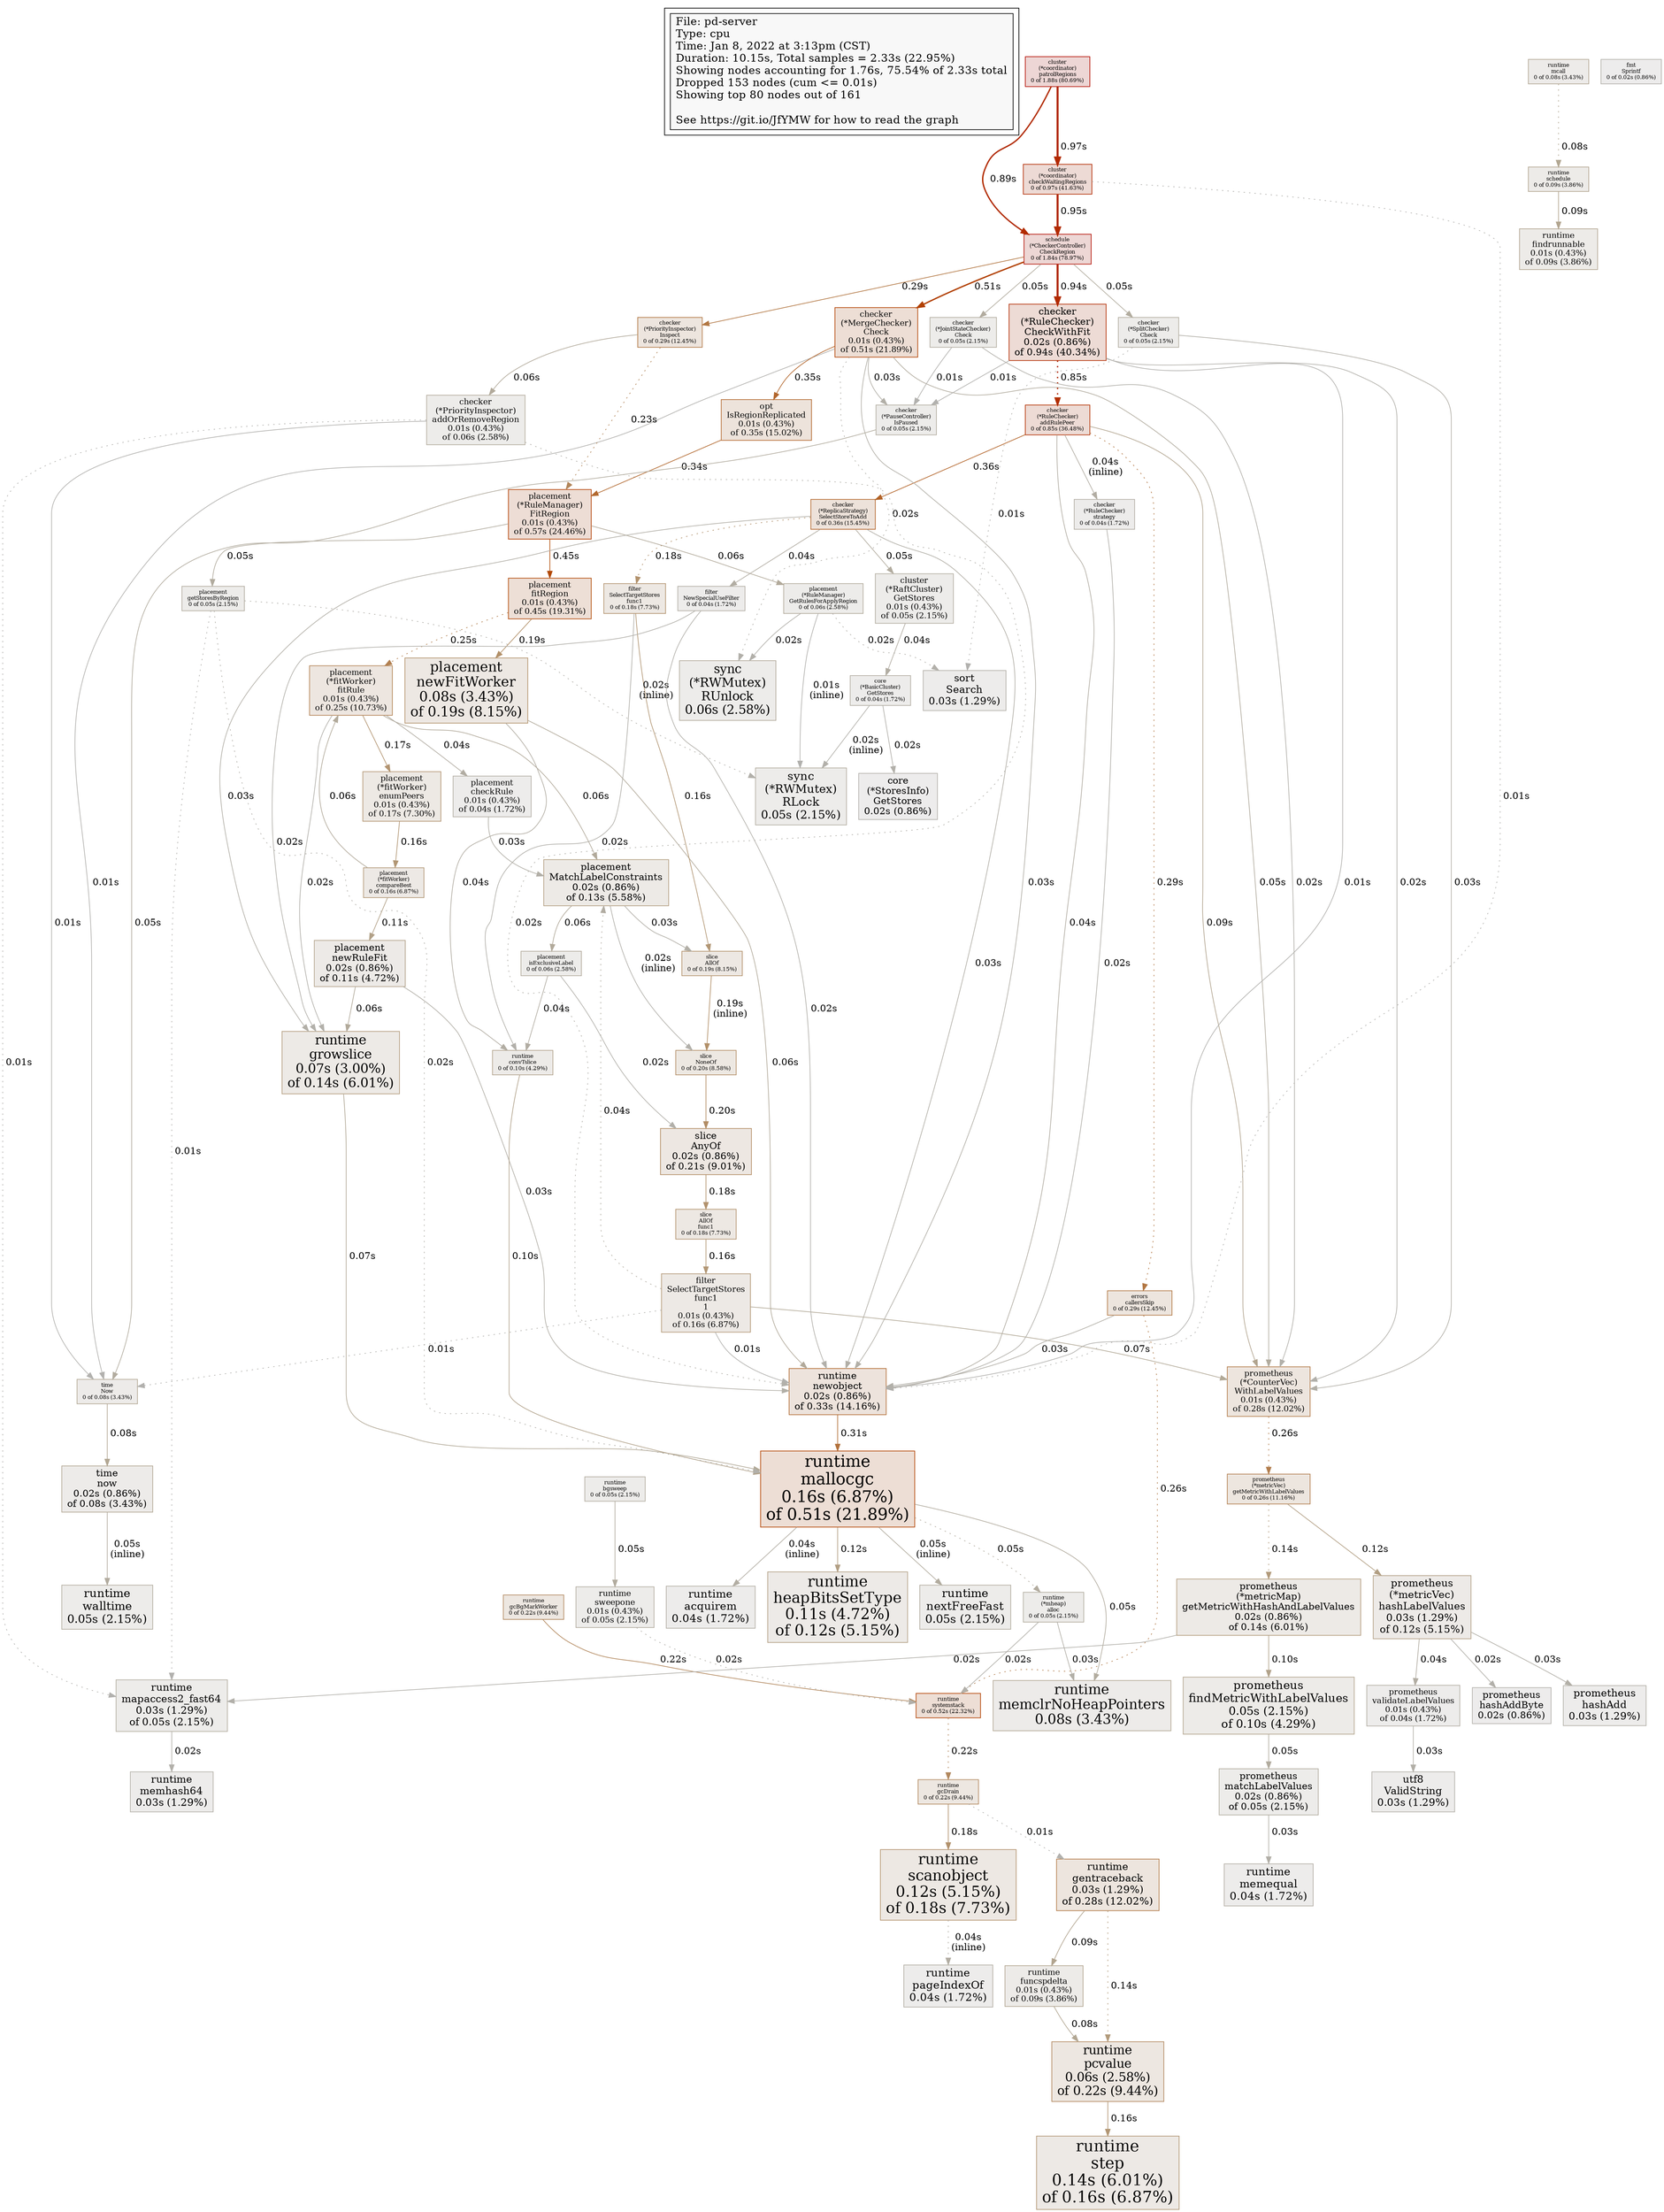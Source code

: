 digraph "pd-server" {
node [style=filled fillcolor="#f8f8f8"]
subgraph cluster_L { "File: pd-server" [shape=box fontsize=16 label="File: pd-server\lType: cpu\lTime: Jan 8, 2022 at 3:13pm (CST)\lDuration: 10.15s, Total samples = 2.33s (22.95%)\lShowing nodes accounting for 1.76s, 75.54% of 2.33s total\lDropped 153 nodes (cum <= 0.01s)\lShowing top 80 nodes out of 161\l\lSee https://git.io/JfYMW for how to read the graph\l" tooltip="pd-server"] }
N1 [label="schedule\n(*CheckerController)\nCheckRegion\n0 of 1.84s (78.97%)" id="node1" fontsize=8 shape=box tooltip="github.com/tikv/pd/server/schedule.(*CheckerController).CheckRegion (1.84s)" color="#b20c00" fillcolor="#edd7d5"]
N2 [label="cluster\n(*coordinator)\npatrolRegions\n0 of 1.88s (80.69%)" id="node2" fontsize=8 shape=box tooltip="github.com/tikv/pd/server/cluster.(*coordinator).patrolRegions (1.88s)" color="#b20b00" fillcolor="#edd6d5"]
N3 [label="runtime\nmallocgc\n0.16s (6.87%)\nof 0.51s (21.89%)" id="node3" fontsize=24 shape=box tooltip="runtime.mallocgc (0.51s)" color="#b24100" fillcolor="#edded5"]
N4 [label="checker\n(*RuleChecker)\naddRulePeer\n0 of 0.85s (36.48%)" id="node4" fontsize=8 shape=box tooltip="github.com/tikv/pd/server/schedule/checker.(*RuleChecker).addRulePeer (0.85s)" color="#b22e00" fillcolor="#eddbd5"]
N5 [label="runtime\nnewobject\n0.02s (0.86%)\nof 0.33s (14.16%)" id="node5" fontsize=14 shape=box tooltip="runtime.newobject (0.33s)" color="#b26c34" fillcolor="#ede3dc"]
N6 [label="runtime\nsystemstack\n0 of 0.52s (22.32%)" id="node6" fontsize=8 shape=box tooltip="runtime.systemstack (0.52s)" color="#b24000" fillcolor="#edded5"]
N7 [label="placement\n(*RuleManager)\nFitRegion\n0.01s (0.43%)\nof 0.57s (24.46%)" id="node7" fontsize=12 shape=box tooltip="github.com/tikv/pd/server/schedule/placement.(*RuleManager).FitRegion (0.57s)" color="#b23d00" fillcolor="#edddd5"]
N8 [label="checker\n(*MergeChecker)\nCheck\n0.01s (0.43%)\nof 0.51s (21.89%)" id="node8" fontsize=12 shape=box tooltip="github.com/tikv/pd/server/schedule/checker.(*MergeChecker).Check (0.51s)" color="#b24100" fillcolor="#edded5"]
N9 [label="prometheus\n(*CounterVec)\nWithLabelValues\n0.01s (0.43%)\nof 0.28s (12.02%)" id="node9" fontsize=12 shape=box tooltip="github.com/prometheus/client_golang/prometheus.(*CounterVec).WithLabelValues (0.28s)" color="#b27947" fillcolor="#ede5de"]
N10 [label="checker\n(*ReplicaStrategy)\nSelectStoreToAdd\n0 of 0.36s (15.45%)" id="node10" fontsize=8 shape=box tooltip="github.com/tikv/pd/server/schedule/checker.(*ReplicaStrategy).SelectStoreToAdd (0.36s)" color="#b26328" fillcolor="#ede2da"]
N11 [label="placement\n(*fitWorker)\nfitRule\n0.01s (0.43%)\nof 0.25s (10.73%)" id="node11" fontsize=12 shape=box tooltip="github.com/tikv/pd/server/schedule/placement.(*fitWorker).fitRule (0.25s)" color="#b28152" fillcolor="#ede6e0"]
N12 [label="placement\nfitRegion\n0.01s (0.43%)\nof 0.45s (19.31%)" id="node12" fontsize=12 shape=box tooltip="github.com/tikv/pd/server/schedule/placement.fitRegion (0.45s)" color="#b24906" fillcolor="#eddfd6"]
N13 [label="runtime\ngrowslice\n0.07s (3.00%)\nof 0.14s (6.01%)" id="node13" fontsize=19 shape=box tooltip="runtime.growslice (0.14s)" color="#b29b7c" fillcolor="#edeae6"]
N14 [label="runtime\ngentraceback\n0.03s (1.29%)\nof 0.28s (12.02%)" id="node14" fontsize=15 shape=box tooltip="runtime.gentraceback (0.28s)" color="#b27947" fillcolor="#ede5de"]
N15 [label="checker\n(*RuleChecker)\nCheckWithFit\n0.02s (0.86%)\nof 0.94s (40.34%)" id="node15" fontsize=14 shape=box tooltip="github.com/tikv/pd/server/schedule/checker.(*RuleChecker).CheckWithFit (0.94s)" color="#b22a00" fillcolor="#eddbd5"]
N16 [label="placement\nMatchLabelConstraints\n0.02s (0.86%)\nof 0.13s (5.58%)" id="node16" fontsize=14 shape=box tooltip="github.com/tikv/pd/server/schedule/placement.MatchLabelConstraints (0.13s)" color="#b29d80" fillcolor="#edeae6"]
N17 [label="runtime\npcvalue\n0.06s (2.58%)\nof 0.22s (9.44%)" id="node17" fontsize=18 shape=box tooltip="runtime.pcvalue (0.22s)" color="#b2885e" fillcolor="#ede7e1"]
N18 [label="placement\nnewFitWorker\n0.08s (3.43%)\nof 0.19s (8.15%)" id="node18" fontsize=20 shape=box tooltip="github.com/tikv/pd/server/schedule/placement.newFitWorker (0.19s)" color="#b29069" fillcolor="#ede8e3"]
N19 [label="filter\nSelectTargetStores\nfunc1\n1\n0.01s (0.43%)\nof 0.16s (6.87%)" id="node19" fontsize=12 shape=box tooltip="github.com/tikv/pd/server/schedule/filter.SelectTargetStores.func1.1 (0.16s)" color="#b29775" fillcolor="#ede9e5"]
N20 [label="runtime\nstep\n0.14s (6.01%)\nof 0.16s (6.87%)" id="node20" fontsize=23 shape=box tooltip="runtime.step (0.16s)" color="#b29775" fillcolor="#ede9e5"]
N21 [label="runtime\nscanobject\n0.12s (5.15%)\nof 0.18s (7.73%)" id="node21" fontsize=22 shape=box tooltip="runtime.scanobject (0.18s)" color="#b2926d" fillcolor="#ede8e3"]
N22 [label="prometheus\n(*metricVec)\nhashLabelValues\n0.03s (1.29%)\nof 0.12s (5.15%)" id="node22" fontsize=15 shape=box tooltip="github.com/prometheus/client_golang/prometheus.(*metricVec).hashLabelValues (0.12s)" color="#b29f84" fillcolor="#edeae7"]
N23 [label="slice\nAnyOf\n0.02s (0.86%)\nof 0.21s (9.01%)" id="node23" fontsize=14 shape=box tooltip="github.com/tikv/pd/pkg/slice.AnyOf (0.21s)" color="#b28b62" fillcolor="#ede7e2"]
N24 [label="prometheus\n(*metricVec)\ngetMetricWithLabelValues\n0 of 0.26s (11.16%)" id="node24" fontsize=8 shape=box tooltip="github.com/prometheus/client_golang/prometheus.(*metricVec).getMetricWithLabelValues (0.26s)" color="#b27e4e" fillcolor="#ede6df"]
N25 [label="runtime\nmemclrNoHeapPointers\n0.08s (3.43%)" id="node25" fontsize=20 shape=box tooltip="runtime.memclrNoHeapPointers (0.08s)" color="#b2a793" fillcolor="#edebe9"]
N26 [label="sync\n(*RWMutex)\nRUnlock\n0.06s (2.58%)" id="node26" fontsize=18 shape=box tooltip="sync.(*RWMutex).RUnlock (0.06s)" color="#b2aa9b" fillcolor="#edecea"]
N27 [label="runtime\nheapBitsSetType\n0.11s (4.72%)\nof 0.12s (5.15%)" id="node27" fontsize=22 shape=box tooltip="runtime.heapBitsSetType (0.12s)" color="#b29f84" fillcolor="#edeae7"]
N28 [label="runtime\ngcBgMarkWorker\n0 of 0.22s (9.44%)" id="node28" fontsize=8 shape=box tooltip="runtime.gcBgMarkWorker (0.22s)" color="#b2885e" fillcolor="#ede7e1"]
N29 [label="checker\n(*PriorityInspector)\nInspect\n0 of 0.29s (12.45%)" id="node29" fontsize=8 shape=box tooltip="github.com/tikv/pd/server/schedule/checker.(*PriorityInspector).Inspect (0.29s)" color="#b27743" fillcolor="#ede5de"]
N30 [label="prometheus\n(*metricMap)\ngetMetricWithHashAndLabelValues\n0.02s (0.86%)\nof 0.14s (6.01%)" id="node30" fontsize=14 shape=box tooltip="github.com/prometheus/client_golang/prometheus.(*metricMap).getMetricWithHashAndLabelValues (0.14s)" color="#b29b7c" fillcolor="#edeae6"]
N31 [label="placement\nnewRuleFit\n0.02s (0.86%)\nof 0.11s (4.72%)" id="node31" fontsize=14 shape=box tooltip="github.com/tikv/pd/server/schedule/placement.newRuleFit (0.11s)" color="#b2a188" fillcolor="#edeae7"]
N32 [label="sync\n(*RWMutex)\nRLock\n0.05s (2.15%)" id="node32" fontsize=17 shape=box tooltip="sync.(*RWMutex).RLock (0.05s)" color="#b2ac9f" fillcolor="#edecea"]
N33 [label="runtime\nmapaccess2_fast64\n0.03s (1.29%)\nof 0.05s (2.15%)" id="node33" fontsize=15 shape=box tooltip="runtime.mapaccess2_fast64 (0.05s)" color="#b2ac9f" fillcolor="#edecea"]
N34 [label="cluster\n(*coordinator)\ncheckWaitingRegions\n0 of 0.97s (41.63%)" id="node34" fontsize=8 shape=box tooltip="github.com/tikv/pd/server/cluster.(*coordinator).checkWaitingRegions (0.97s)" color="#b22900" fillcolor="#eddad5"]
N35 [label="runtime\nconvTslice\n0 of 0.10s (4.29%)" id="node35" fontsize=8 shape=box tooltip="runtime.convTslice (0.10s)" color="#b2a38c" fillcolor="#edebe8"]
N36 [label="prometheus\nfindMetricWithLabelValues\n0.05s (2.15%)\nof 0.10s (4.29%)" id="node36" fontsize=17 shape=box tooltip="github.com/prometheus/client_golang/prometheus.findMetricWithLabelValues (0.10s)" color="#b2a38c" fillcolor="#edebe8"]
N37 [label="placement\n(*fitWorker)\ncompareBest\n0 of 0.16s (6.87%)" id="node37" fontsize=8 shape=box tooltip="github.com/tikv/pd/server/schedule/placement.(*fitWorker).compareBest (0.16s)" color="#b29775" fillcolor="#ede9e5"]
N38 [label="errors\ncallersSkip\n0 of 0.29s (12.45%)" id="node38" fontsize=8 shape=box tooltip="github.com/pingcap/errors.callersSkip (0.29s)" color="#b27743" fillcolor="#ede5de"]
N39 [label="checker\n(*PriorityInspector)\naddOrRemoveRegion\n0.01s (0.43%)\nof 0.06s (2.58%)" id="node39" fontsize=12 shape=box tooltip="github.com/tikv/pd/server/schedule/checker.(*PriorityInspector).addOrRemoveRegion (0.06s)" color="#b2aa9b" fillcolor="#edecea"]
N40 [label="time\nNow\n0 of 0.08s (3.43%)" id="node40" fontsize=8 shape=box tooltip="time.Now (0.08s)" color="#b2a793" fillcolor="#edebe9"]
N41 [label="slice\nAllOf\n0 of 0.19s (8.15%)" id="node41" fontsize=8 shape=box tooltip="github.com/tikv/pd/pkg/slice.AllOf (0.19s)" color="#b29069" fillcolor="#ede8e3"]
N42 [label="runtime\nmemequal\n0.04s (1.72%)" id="node42" fontsize=16 shape=box tooltip="runtime.memequal (0.04s)" color="#b2ada3" fillcolor="#edeceb"]
N43 [label="runtime\nfindrunnable\n0.01s (0.43%)\nof 0.09s (3.86%)" id="node43" fontsize=12 shape=box tooltip="runtime.findrunnable (0.09s)" color="#b2a590" fillcolor="#edebe8"]
N44 [label="runtime\nnextFreeFast\n0.05s (2.15%)" id="node44" fontsize=17 shape=box tooltip="runtime.nextFreeFast (0.05s)" color="#b2ac9f" fillcolor="#edecea"]
N45 [label="runtime\nwalltime\n0.05s (2.15%)" id="node45" fontsize=17 shape=box tooltip="runtime.walltime (0.05s)" color="#b2ac9f" fillcolor="#edecea"]
N46 [label="placement\n(*RuleManager)\nGetRulesForApplyRegion\n0 of 0.06s (2.58%)" id="node46" fontsize=8 shape=box tooltip="github.com/tikv/pd/server/schedule/placement.(*RuleManager).GetRulesForApplyRegion (0.06s)" color="#b2aa9b" fillcolor="#edecea"]
N47 [label="slice\nNoneOf\n0 of 0.20s (8.58%)" id="node47" fontsize=8 shape=box tooltip="github.com/tikv/pd/pkg/slice.NoneOf (0.20s)" color="#b28d65" fillcolor="#ede8e2"]
N48 [label="filter\nSelectTargetStores\nfunc1\n0 of 0.18s (7.73%)" id="node48" fontsize=8 shape=box tooltip="github.com/tikv/pd/server/schedule/filter.SelectTargetStores.func1 (0.18s)" color="#b2926d" fillcolor="#ede8e3"]
N49 [label="time\nnow\n0.02s (0.86%)\nof 0.08s (3.43%)" id="node49" fontsize=14 shape=box tooltip="time.now (0.08s)" color="#b2a793" fillcolor="#edebe9"]
N50 [label="runtime\nmemhash64\n0.03s (1.29%)" id="node50" fontsize=15 shape=box tooltip="runtime.memhash64 (0.03s)" color="#b2afa7" fillcolor="#edeceb"]
N51 [label="sort\nSearch\n0.03s (1.29%)" id="node51" fontsize=15 shape=box tooltip="sort.Search (0.03s)" color="#b2afa7" fillcolor="#edeceb"]
N52 [label="runtime\nacquirem\n0.04s (1.72%)" id="node52" fontsize=16 shape=box tooltip="runtime.acquirem (0.04s)" color="#b2ada3" fillcolor="#edeceb"]
N53 [label="runtime\nmcall\n0 of 0.08s (3.43%)" id="node53" fontsize=8 shape=box tooltip="runtime.mcall (0.08s)" color="#b2a793" fillcolor="#edebe9"]
N54 [label="runtime\npageIndexOf\n0.04s (1.72%)" id="node54" fontsize=16 shape=box tooltip="runtime.pageIndexOf (0.04s)" color="#b2ada3" fillcolor="#edeceb"]
N55 [label="placement\ngetStoresByRegion\n0 of 0.05s (2.15%)" id="node55" fontsize=8 shape=box tooltip="github.com/tikv/pd/server/schedule/placement.getStoresByRegion (0.05s)" color="#b2ac9f" fillcolor="#edecea"]
N56 [label="opt\nIsRegionReplicated\n0.01s (0.43%)\nof 0.35s (15.02%)" id="node56" fontsize=12 shape=box tooltip="github.com/tikv/pd/server/schedule/opt.IsRegionReplicated (0.35s)" color="#b2662c" fillcolor="#ede3db"]
N57 [label="prometheus\nmatchLabelValues\n0.02s (0.86%)\nof 0.05s (2.15%)" id="node57" fontsize=14 shape=box tooltip="github.com/prometheus/client_golang/prometheus.matchLabelValues (0.05s)" color="#b2ac9f" fillcolor="#edecea"]
N58 [label="checker\n(*PauseController)\nIsPaused\n0 of 0.05s (2.15%)" id="node58" fontsize=8 shape=box tooltip="github.com/tikv/pd/server/schedule/checker.(*PauseController).IsPaused (0.05s)" color="#b2ac9f" fillcolor="#edecea"]
N59 [label="runtime\ngcDrain\n0 of 0.22s (9.44%)" id="node59" fontsize=8 shape=box tooltip="runtime.gcDrain (0.22s)" color="#b2885e" fillcolor="#ede7e1"]
N60 [label="placement\n(*fitWorker)\nenumPeers\n0.01s (0.43%)\nof 0.17s (7.30%)" id="node60" fontsize=12 shape=box tooltip="github.com/tikv/pd/server/schedule/placement.(*fitWorker).enumPeers (0.17s)" color="#b29471" fillcolor="#ede9e4"]
N61 [label="prometheus\nhashAdd\n0.03s (1.29%)" id="node61" fontsize=15 shape=box tooltip="github.com/prometheus/client_golang/prometheus.hashAdd (0.03s)" color="#b2afa7" fillcolor="#edeceb"]
N62 [label="utf8\nValidString\n0.03s (1.29%)" id="node62" fontsize=15 shape=box tooltip="unicode/utf8.ValidString (0.03s)" color="#b2afa7" fillcolor="#edeceb"]
N63 [label="runtime\nsweepone\n0.01s (0.43%)\nof 0.05s (2.15%)" id="node63" fontsize=12 shape=box tooltip="runtime.sweepone (0.05s)" color="#b2ac9f" fillcolor="#edecea"]
N64 [label="runtime\nfuncspdelta\n0.01s (0.43%)\nof 0.09s (3.86%)" id="node64" fontsize=12 shape=box tooltip="runtime.funcspdelta (0.09s)" color="#b2a590" fillcolor="#edebe8"]
N65 [label="placement\nisExclusiveLabel\n0 of 0.06s (2.58%)" id="node65" fontsize=8 shape=box tooltip="github.com/tikv/pd/server/schedule/placement.isExclusiveLabel (0.06s)" color="#b2aa9b" fillcolor="#edecea"]
N66 [label="runtime\nbgsweep\n0 of 0.05s (2.15%)" id="node66" fontsize=8 shape=box tooltip="runtime.bgsweep (0.05s)" color="#b2ac9f" fillcolor="#edecea"]
N67 [label="runtime\n(*mheap)\nalloc\n0 of 0.05s (2.15%)" id="node67" fontsize=8 shape=box tooltip="runtime.(*mheap).alloc (0.05s)" color="#b2ac9f" fillcolor="#edecea"]
N68 [label="cluster\n(*RaftCluster)\nGetStores\n0.01s (0.43%)\nof 0.05s (2.15%)" id="node68" fontsize=12 shape=box tooltip="github.com/tikv/pd/server/cluster.(*RaftCluster).GetStores (0.05s)" color="#b2ac9f" fillcolor="#edecea"]
N69 [label="checker\n(*JointStateChecker)\nCheck\n0 of 0.05s (2.15%)" id="node69" fontsize=8 shape=box tooltip="github.com/tikv/pd/server/schedule/checker.(*JointStateChecker).Check (0.05s)" color="#b2ac9f" fillcolor="#edecea"]
N70 [label="prometheus\nvalidateLabelValues\n0.01s (0.43%)\nof 0.04s (1.72%)" id="node70" fontsize=12 shape=box tooltip="github.com/prometheus/client_golang/prometheus.validateLabelValues (0.04s)" color="#b2ada3" fillcolor="#edeceb"]
N71 [label="placement\ncheckRule\n0.01s (0.43%)\nof 0.04s (1.72%)" id="node71" fontsize=12 shape=box tooltip="github.com/tikv/pd/server/schedule/placement.checkRule (0.04s)" color="#b2ada3" fillcolor="#edeceb"]
N72 [label="checker\n(*SplitChecker)\nCheck\n0 of 0.05s (2.15%)" id="node72" fontsize=8 shape=box tooltip="github.com/tikv/pd/server/schedule/checker.(*SplitChecker).Check (0.05s)" color="#b2ac9f" fillcolor="#edecea"]
N73 [label="fmt\nSprintf\n0 of 0.02s (0.86%)" id="node73" fontsize=8 shape=box tooltip="fmt.Sprintf (0.02s)" color="#b2b0aa" fillcolor="#edecec"]
N74 [label="prometheus\nhashAddByte\n0.02s (0.86%)" id="node74" fontsize=14 shape=box tooltip="github.com/prometheus/client_golang/prometheus.hashAddByte (0.02s)" color="#b2b0aa" fillcolor="#edecec"]
N75 [label="core\n(*BasicCluster)\nGetStores\n0 of 0.04s (1.72%)" id="node75" fontsize=8 shape=box tooltip="github.com/tikv/pd/server/core.(*BasicCluster).GetStores (0.04s)" color="#b2ada3" fillcolor="#edeceb"]
N76 [label="core\n(*StoresInfo)\nGetStores\n0.02s (0.86%)" id="node76" fontsize=14 shape=box tooltip="github.com/tikv/pd/server/core.(*StoresInfo).GetStores (0.02s)" color="#b2b0aa" fillcolor="#edecec"]
N77 [label="filter\nNewSpecialUseFilter\n0 of 0.04s (1.72%)" id="node77" fontsize=8 shape=box tooltip="github.com/tikv/pd/server/schedule/filter.NewSpecialUseFilter (0.04s)" color="#b2ada3" fillcolor="#edeceb"]
N78 [label="checker\n(*RuleChecker)\nstrategy\n0 of 0.04s (1.72%)" id="node78" fontsize=8 shape=box tooltip="github.com/tikv/pd/server/schedule/checker.(*RuleChecker).strategy (0.04s)" color="#b2ada3" fillcolor="#edeceb"]
N79 [label="slice\nAllOf\nfunc1\n0 of 0.18s (7.73%)" id="node79" fontsize=8 shape=box tooltip="github.com/tikv/pd/pkg/slice.AllOf.func1 (0.18s)" color="#b2926d" fillcolor="#ede8e3"]
N80 [label="runtime\nschedule\n0 of 0.09s (3.86%)" id="node80" fontsize=8 shape=box tooltip="runtime.schedule (0.09s)" color="#b2a590" fillcolor="#edebe8"]
N2 -> N34 [label=" 0.97s" weight=42 penwidth=3 color="#b22900" tooltip="github.com/tikv/pd/server/cluster.(*coordinator).patrolRegions -> github.com/tikv/pd/server/cluster.(*coordinator).checkWaitingRegions (0.97s)" labeltooltip="github.com/tikv/pd/server/cluster.(*coordinator).patrolRegions -> github.com/tikv/pd/server/cluster.(*coordinator).checkWaitingRegions (0.97s)"]
N34 -> N1 [label=" 0.95s" weight=41 penwidth=3 color="#b22a00" tooltip="github.com/tikv/pd/server/cluster.(*coordinator).checkWaitingRegions -> github.com/tikv/pd/server/schedule.(*CheckerController).CheckRegion (0.95s)" labeltooltip="github.com/tikv/pd/server/cluster.(*coordinator).checkWaitingRegions -> github.com/tikv/pd/server/schedule.(*CheckerController).CheckRegion (0.95s)"]
N1 -> N15 [label=" 0.94s" weight=41 penwidth=3 color="#b22a00" tooltip="github.com/tikv/pd/server/schedule.(*CheckerController).CheckRegion -> github.com/tikv/pd/server/schedule/checker.(*RuleChecker).CheckWithFit (0.94s)" labeltooltip="github.com/tikv/pd/server/schedule.(*CheckerController).CheckRegion -> github.com/tikv/pd/server/schedule/checker.(*RuleChecker).CheckWithFit (0.94s)"]
N2 -> N1 [label=" 0.89s" weight=39 penwidth=2 color="#b22c00" tooltip="github.com/tikv/pd/server/cluster.(*coordinator).patrolRegions -> github.com/tikv/pd/server/schedule.(*CheckerController).CheckRegion (0.89s)" labeltooltip="github.com/tikv/pd/server/cluster.(*coordinator).patrolRegions -> github.com/tikv/pd/server/schedule.(*CheckerController).CheckRegion (0.89s)"]
N15 -> N4 [label=" 0.85s" weight=37 penwidth=2 color="#b22e00" tooltip="github.com/tikv/pd/server/schedule/checker.(*RuleChecker).CheckWithFit ... github.com/tikv/pd/server/schedule/checker.(*RuleChecker).addRulePeer (0.85s)" labeltooltip="github.com/tikv/pd/server/schedule/checker.(*RuleChecker).CheckWithFit ... github.com/tikv/pd/server/schedule/checker.(*RuleChecker).addRulePeer (0.85s)" style="dotted"]
N1 -> N8 [label=" 0.51s" weight=22 penwidth=2 color="#b24100" tooltip="github.com/tikv/pd/server/schedule.(*CheckerController).CheckRegion -> github.com/tikv/pd/server/schedule/checker.(*MergeChecker).Check (0.51s)" labeltooltip="github.com/tikv/pd/server/schedule.(*CheckerController).CheckRegion -> github.com/tikv/pd/server/schedule/checker.(*MergeChecker).Check (0.51s)"]
N7 -> N12 [label=" 0.45s" weight=20 color="#b24906" tooltip="github.com/tikv/pd/server/schedule/placement.(*RuleManager).FitRegion -> github.com/tikv/pd/server/schedule/placement.fitRegion (0.45s)" labeltooltip="github.com/tikv/pd/server/schedule/placement.(*RuleManager).FitRegion -> github.com/tikv/pd/server/schedule/placement.fitRegion (0.45s)"]
N4 -> N10 [label=" 0.36s" weight=16 color="#b26328" tooltip="github.com/tikv/pd/server/schedule/checker.(*RuleChecker).addRulePeer -> github.com/tikv/pd/server/schedule/checker.(*ReplicaStrategy).SelectStoreToAdd (0.36s)" labeltooltip="github.com/tikv/pd/server/schedule/checker.(*RuleChecker).addRulePeer -> github.com/tikv/pd/server/schedule/checker.(*ReplicaStrategy).SelectStoreToAdd (0.36s)"]
N8 -> N56 [label=" 0.35s" weight=16 color="#b2662c" tooltip="github.com/tikv/pd/server/schedule/checker.(*MergeChecker).Check -> github.com/tikv/pd/server/schedule/opt.IsRegionReplicated (0.35s)" labeltooltip="github.com/tikv/pd/server/schedule/checker.(*MergeChecker).Check -> github.com/tikv/pd/server/schedule/opt.IsRegionReplicated (0.35s)"]
N56 -> N7 [label=" 0.34s" weight=15 color="#b26930" tooltip="github.com/tikv/pd/server/schedule/opt.IsRegionReplicated -> github.com/tikv/pd/server/schedule/placement.(*RuleManager).FitRegion (0.34s)" labeltooltip="github.com/tikv/pd/server/schedule/opt.IsRegionReplicated -> github.com/tikv/pd/server/schedule/placement.(*RuleManager).FitRegion (0.34s)"]
N5 -> N3 [label=" 0.31s" weight=14 color="#b2713b" tooltip="runtime.newobject -> runtime.mallocgc (0.31s)" labeltooltip="runtime.newobject -> runtime.mallocgc (0.31s)"]
N1 -> N29 [label=" 0.29s" weight=13 color="#b27743" tooltip="github.com/tikv/pd/server/schedule.(*CheckerController).CheckRegion -> github.com/tikv/pd/server/schedule/checker.(*PriorityInspector).Inspect (0.29s)" labeltooltip="github.com/tikv/pd/server/schedule.(*CheckerController).CheckRegion -> github.com/tikv/pd/server/schedule/checker.(*PriorityInspector).Inspect (0.29s)"]
N4 -> N38 [label=" 0.29s" weight=13 color="#b27743" tooltip="github.com/tikv/pd/server/schedule/checker.(*RuleChecker).addRulePeer ... github.com/pingcap/errors.callersSkip (0.29s)" labeltooltip="github.com/tikv/pd/server/schedule/checker.(*RuleChecker).addRulePeer ... github.com/pingcap/errors.callersSkip (0.29s)" style="dotted"]
N38 -> N6 [label=" 0.26s" weight=12 color="#b27e4e" tooltip="github.com/pingcap/errors.callersSkip ... runtime.systemstack (0.26s)" labeltooltip="github.com/pingcap/errors.callersSkip ... runtime.systemstack (0.26s)" style="dotted"]
N9 -> N24 [label=" 0.26s" weight=12 color="#b27e4e" tooltip="github.com/prometheus/client_golang/prometheus.(*CounterVec).WithLabelValues ... github.com/prometheus/client_golang/prometheus.(*metricVec).getMetricWithLabelValues (0.26s)" labeltooltip="github.com/prometheus/client_golang/prometheus.(*CounterVec).WithLabelValues ... github.com/prometheus/client_golang/prometheus.(*metricVec).getMetricWithLabelValues (0.26s)" style="dotted"]
N12 -> N11 [label=" 0.25s" weight=11 color="#b28152" tooltip="github.com/tikv/pd/server/schedule/placement.fitRegion ... github.com/tikv/pd/server/schedule/placement.(*fitWorker).fitRule (0.25s)" labeltooltip="github.com/tikv/pd/server/schedule/placement.fitRegion ... github.com/tikv/pd/server/schedule/placement.(*fitWorker).fitRule (0.25s)" style="dotted"]
N29 -> N7 [label=" 0.23s" weight=10 color="#b2865a" tooltip="github.com/tikv/pd/server/schedule/checker.(*PriorityInspector).Inspect ... github.com/tikv/pd/server/schedule/placement.(*RuleManager).FitRegion (0.23s)" labeltooltip="github.com/tikv/pd/server/schedule/checker.(*PriorityInspector).Inspect ... github.com/tikv/pd/server/schedule/placement.(*RuleManager).FitRegion (0.23s)" style="dotted"]
N28 -> N6 [label=" 0.22s" weight=10 color="#b2885e" tooltip="runtime.gcBgMarkWorker -> runtime.systemstack (0.22s)" labeltooltip="runtime.gcBgMarkWorker -> runtime.systemstack (0.22s)"]
N6 -> N59 [label=" 0.22s" weight=10 color="#b2885e" tooltip="runtime.systemstack ... runtime.gcDrain (0.22s)" labeltooltip="runtime.systemstack ... runtime.gcDrain (0.22s)" style="dotted"]
N47 -> N23 [label=" 0.20s" weight=9 color="#b28d65" tooltip="github.com/tikv/pd/pkg/slice.NoneOf -> github.com/tikv/pd/pkg/slice.AnyOf (0.20s)" labeltooltip="github.com/tikv/pd/pkg/slice.NoneOf -> github.com/tikv/pd/pkg/slice.AnyOf (0.20s)"]
N41 -> N47 [label=" 0.19s\n (inline)" weight=9 color="#b29069" tooltip="github.com/tikv/pd/pkg/slice.AllOf -> github.com/tikv/pd/pkg/slice.NoneOf (0.19s)" labeltooltip="github.com/tikv/pd/pkg/slice.AllOf -> github.com/tikv/pd/pkg/slice.NoneOf (0.19s)"]
N12 -> N18 [label=" 0.19s" weight=9 color="#b29069" tooltip="github.com/tikv/pd/server/schedule/placement.fitRegion -> github.com/tikv/pd/server/schedule/placement.newFitWorker (0.19s)" labeltooltip="github.com/tikv/pd/server/schedule/placement.fitRegion -> github.com/tikv/pd/server/schedule/placement.newFitWorker (0.19s)"]
N23 -> N79 [label=" 0.18s" weight=8 color="#b2926d" tooltip="github.com/tikv/pd/pkg/slice.AnyOf -> github.com/tikv/pd/pkg/slice.AllOf.func1 (0.18s)" labeltooltip="github.com/tikv/pd/pkg/slice.AnyOf -> github.com/tikv/pd/pkg/slice.AllOf.func1 (0.18s)"]
N10 -> N48 [label=" 0.18s" weight=8 color="#b2926d" tooltip="github.com/tikv/pd/server/schedule/checker.(*ReplicaStrategy).SelectStoreToAdd ... github.com/tikv/pd/server/schedule/filter.SelectTargetStores.func1 (0.18s)" labeltooltip="github.com/tikv/pd/server/schedule/checker.(*ReplicaStrategy).SelectStoreToAdd ... github.com/tikv/pd/server/schedule/filter.SelectTargetStores.func1 (0.18s)" style="dotted"]
N59 -> N21 [label=" 0.18s" weight=8 color="#b2926d" tooltip="runtime.gcDrain -> runtime.scanobject (0.18s)" labeltooltip="runtime.gcDrain -> runtime.scanobject (0.18s)"]
N11 -> N60 [label=" 0.17s" weight=8 color="#b29471" tooltip="github.com/tikv/pd/server/schedule/placement.(*fitWorker).fitRule -> github.com/tikv/pd/server/schedule/placement.(*fitWorker).enumPeers (0.17s)" labeltooltip="github.com/tikv/pd/server/schedule/placement.(*fitWorker).fitRule -> github.com/tikv/pd/server/schedule/placement.(*fitWorker).enumPeers (0.17s)"]
N79 -> N19 [label=" 0.16s" weight=7 color="#b29775" tooltip="github.com/tikv/pd/pkg/slice.AllOf.func1 -> github.com/tikv/pd/server/schedule/filter.SelectTargetStores.func1.1 (0.16s)" labeltooltip="github.com/tikv/pd/pkg/slice.AllOf.func1 -> github.com/tikv/pd/server/schedule/filter.SelectTargetStores.func1.1 (0.16s)"]
N48 -> N41 [label=" 0.16s" weight=7 color="#b29775" tooltip="github.com/tikv/pd/server/schedule/filter.SelectTargetStores.func1 -> github.com/tikv/pd/pkg/slice.AllOf (0.16s)" labeltooltip="github.com/tikv/pd/server/schedule/filter.SelectTargetStores.func1 -> github.com/tikv/pd/pkg/slice.AllOf (0.16s)"]
N60 -> N37 [label=" 0.16s" weight=7 color="#b29775" tooltip="github.com/tikv/pd/server/schedule/placement.(*fitWorker).enumPeers -> github.com/tikv/pd/server/schedule/placement.(*fitWorker).compareBest (0.16s)" labeltooltip="github.com/tikv/pd/server/schedule/placement.(*fitWorker).enumPeers -> github.com/tikv/pd/server/schedule/placement.(*fitWorker).compareBest (0.16s)"]
N17 -> N20 [label=" 0.16s" weight=7 color="#b29775" tooltip="runtime.pcvalue -> runtime.step (0.16s)" labeltooltip="runtime.pcvalue -> runtime.step (0.16s)"]
N24 -> N30 [label=" 0.14s" weight=7 color="#b29b7c" tooltip="github.com/prometheus/client_golang/prometheus.(*metricVec).getMetricWithLabelValues ... github.com/prometheus/client_golang/prometheus.(*metricMap).getMetricWithHashAndLabelValues (0.14s)" labeltooltip="github.com/prometheus/client_golang/prometheus.(*metricVec).getMetricWithLabelValues ... github.com/prometheus/client_golang/prometheus.(*metricMap).getMetricWithHashAndLabelValues (0.14s)" style="dotted"]
N14 -> N17 [label=" 0.14s" weight=7 color="#b29b7c" tooltip="runtime.gentraceback ... runtime.pcvalue (0.14s)" labeltooltip="runtime.gentraceback ... runtime.pcvalue (0.14s)" style="dotted"]
N24 -> N22 [label=" 0.12s" weight=6 color="#b29f84" tooltip="github.com/prometheus/client_golang/prometheus.(*metricVec).getMetricWithLabelValues -> github.com/prometheus/client_golang/prometheus.(*metricVec).hashLabelValues (0.12s)" labeltooltip="github.com/prometheus/client_golang/prometheus.(*metricVec).getMetricWithLabelValues -> github.com/prometheus/client_golang/prometheus.(*metricVec).hashLabelValues (0.12s)"]
N3 -> N27 [label=" 0.12s" weight=6 color="#b29f84" tooltip="runtime.mallocgc -> runtime.heapBitsSetType (0.12s)" labeltooltip="runtime.mallocgc -> runtime.heapBitsSetType (0.12s)"]
N37 -> N31 [label=" 0.11s" weight=5 color="#b2a188" tooltip="github.com/tikv/pd/server/schedule/placement.(*fitWorker).compareBest -> github.com/tikv/pd/server/schedule/placement.newRuleFit (0.11s)" labeltooltip="github.com/tikv/pd/server/schedule/placement.(*fitWorker).compareBest -> github.com/tikv/pd/server/schedule/placement.newRuleFit (0.11s)"]
N30 -> N36 [label=" 0.10s" weight=5 color="#b2a38c" tooltip="github.com/prometheus/client_golang/prometheus.(*metricMap).getMetricWithHashAndLabelValues -> github.com/prometheus/client_golang/prometheus.findMetricWithLabelValues (0.10s)" labeltooltip="github.com/prometheus/client_golang/prometheus.(*metricMap).getMetricWithHashAndLabelValues -> github.com/prometheus/client_golang/prometheus.findMetricWithLabelValues (0.10s)"]
N35 -> N3 [label=" 0.10s" weight=5 color="#b2a38c" tooltip="runtime.convTslice -> runtime.mallocgc (0.10s)" labeltooltip="runtime.convTslice -> runtime.mallocgc (0.10s)"]
N4 -> N9 [label=" 0.09s" weight=4 color="#b2a590" tooltip="github.com/tikv/pd/server/schedule/checker.(*RuleChecker).addRulePeer -> github.com/prometheus/client_golang/prometheus.(*CounterVec).WithLabelValues (0.09s)" labeltooltip="github.com/tikv/pd/server/schedule/checker.(*RuleChecker).addRulePeer -> github.com/prometheus/client_golang/prometheus.(*CounterVec).WithLabelValues (0.09s)"]
N14 -> N64 [label=" 0.09s" weight=4 color="#b2a590" tooltip="runtime.gentraceback -> runtime.funcspdelta (0.09s)" labeltooltip="runtime.gentraceback -> runtime.funcspdelta (0.09s)"]
N80 -> N43 [label=" 0.09s" weight=4 color="#b2a590" tooltip="runtime.schedule -> runtime.findrunnable (0.09s)" labeltooltip="runtime.schedule -> runtime.findrunnable (0.09s)"]
N64 -> N17 [label=" 0.08s" weight=4 color="#b2a793" tooltip="runtime.funcspdelta -> runtime.pcvalue (0.08s)" labeltooltip="runtime.funcspdelta -> runtime.pcvalue (0.08s)"]
N53 -> N80 [label=" 0.08s" weight=4 color="#b2a793" tooltip="runtime.mcall ... runtime.schedule (0.08s)" labeltooltip="runtime.mcall ... runtime.schedule (0.08s)" style="dotted"]
N40 -> N49 [label=" 0.08s" weight=4 color="#b2a793" tooltip="time.Now -> time.now (0.08s)" labeltooltip="time.Now -> time.now (0.08s)"]
N19 -> N9 [label=" 0.07s" weight=4 color="#b2a997" tooltip="github.com/tikv/pd/server/schedule/filter.SelectTargetStores.func1.1 -> github.com/prometheus/client_golang/prometheus.(*CounterVec).WithLabelValues (0.07s)" labeltooltip="github.com/tikv/pd/server/schedule/filter.SelectTargetStores.func1.1 -> github.com/prometheus/client_golang/prometheus.(*CounterVec).WithLabelValues (0.07s)"]
N13 -> N3 [label=" 0.07s" weight=4 color="#b2a997" tooltip="runtime.growslice -> runtime.mallocgc (0.07s)" labeltooltip="runtime.growslice -> runtime.mallocgc (0.07s)"]
N29 -> N39 [label=" 0.06s" weight=3 color="#b2aa9b" tooltip="github.com/tikv/pd/server/schedule/checker.(*PriorityInspector).Inspect -> github.com/tikv/pd/server/schedule/checker.(*PriorityInspector).addOrRemoveRegion (0.06s)" labeltooltip="github.com/tikv/pd/server/schedule/checker.(*PriorityInspector).Inspect -> github.com/tikv/pd/server/schedule/checker.(*PriorityInspector).addOrRemoveRegion (0.06s)"]
N7 -> N46 [label=" 0.06s" weight=3 color="#b2aa9b" tooltip="github.com/tikv/pd/server/schedule/placement.(*RuleManager).FitRegion -> github.com/tikv/pd/server/schedule/placement.(*RuleManager).GetRulesForApplyRegion (0.06s)" labeltooltip="github.com/tikv/pd/server/schedule/placement.(*RuleManager).FitRegion -> github.com/tikv/pd/server/schedule/placement.(*RuleManager).GetRulesForApplyRegion (0.06s)"]
N37 -> N11 [label=" 0.06s" weight=3 color="#b2aa9b" tooltip="github.com/tikv/pd/server/schedule/placement.(*fitWorker).compareBest -> github.com/tikv/pd/server/schedule/placement.(*fitWorker).fitRule (0.06s)" labeltooltip="github.com/tikv/pd/server/schedule/placement.(*fitWorker).compareBest -> github.com/tikv/pd/server/schedule/placement.(*fitWorker).fitRule (0.06s)"]
N11 -> N16 [label=" 0.06s" weight=3 color="#b2aa9b" tooltip="github.com/tikv/pd/server/schedule/placement.(*fitWorker).fitRule -> github.com/tikv/pd/server/schedule/placement.MatchLabelConstraints (0.06s)" labeltooltip="github.com/tikv/pd/server/schedule/placement.(*fitWorker).fitRule -> github.com/tikv/pd/server/schedule/placement.MatchLabelConstraints (0.06s)"]
N16 -> N65 [label=" 0.06s" weight=3 color="#b2aa9b" tooltip="github.com/tikv/pd/server/schedule/placement.MatchLabelConstraints -> github.com/tikv/pd/server/schedule/placement.isExclusiveLabel (0.06s)" labeltooltip="github.com/tikv/pd/server/schedule/placement.MatchLabelConstraints -> github.com/tikv/pd/server/schedule/placement.isExclusiveLabel (0.06s)"]
N18 -> N5 [label=" 0.06s" weight=3 color="#b2aa9b" tooltip="github.com/tikv/pd/server/schedule/placement.newFitWorker -> runtime.newobject (0.06s)" labeltooltip="github.com/tikv/pd/server/schedule/placement.newFitWorker -> runtime.newobject (0.06s)"]
N31 -> N13 [label=" 0.06s" weight=3 color="#b2aa9b" tooltip="github.com/tikv/pd/server/schedule/placement.newRuleFit -> runtime.growslice (0.06s)" labeltooltip="github.com/tikv/pd/server/schedule/placement.newRuleFit -> runtime.growslice (0.06s)"]
N36 -> N57 [label=" 0.05s" weight=3 color="#b2ac9f" tooltip="github.com/prometheus/client_golang/prometheus.findMetricWithLabelValues -> github.com/prometheus/client_golang/prometheus.matchLabelValues (0.05s)" labeltooltip="github.com/prometheus/client_golang/prometheus.findMetricWithLabelValues -> github.com/prometheus/client_golang/prometheus.matchLabelValues (0.05s)"]
N1 -> N69 [label=" 0.05s" weight=3 color="#b2ac9f" tooltip="github.com/tikv/pd/server/schedule.(*CheckerController).CheckRegion -> github.com/tikv/pd/server/schedule/checker.(*JointStateChecker).Check (0.05s)" labeltooltip="github.com/tikv/pd/server/schedule.(*CheckerController).CheckRegion -> github.com/tikv/pd/server/schedule/checker.(*JointStateChecker).Check (0.05s)"]
N1 -> N72 [label=" 0.05s" weight=3 color="#b2ac9f" tooltip="github.com/tikv/pd/server/schedule.(*CheckerController).CheckRegion -> github.com/tikv/pd/server/schedule/checker.(*SplitChecker).Check (0.05s)" labeltooltip="github.com/tikv/pd/server/schedule.(*CheckerController).CheckRegion -> github.com/tikv/pd/server/schedule/checker.(*SplitChecker).Check (0.05s)"]
N8 -> N9 [label=" 0.05s" weight=3 color="#b2ac9f" tooltip="github.com/tikv/pd/server/schedule/checker.(*MergeChecker).Check -> github.com/prometheus/client_golang/prometheus.(*CounterVec).WithLabelValues (0.05s)" labeltooltip="github.com/tikv/pd/server/schedule/checker.(*MergeChecker).Check -> github.com/prometheus/client_golang/prometheus.(*CounterVec).WithLabelValues (0.05s)"]
N58 -> N40 [label=" 0.05s" weight=3 color="#b2ac9f" tooltip="github.com/tikv/pd/server/schedule/checker.(*PauseController).IsPaused -> time.Now (0.05s)" labeltooltip="github.com/tikv/pd/server/schedule/checker.(*PauseController).IsPaused -> time.Now (0.05s)"]
N10 -> N68 [label=" 0.05s" weight=3 color="#b2ac9f" tooltip="github.com/tikv/pd/server/schedule/checker.(*ReplicaStrategy).SelectStoreToAdd -> github.com/tikv/pd/server/cluster.(*RaftCluster).GetStores (0.05s)" labeltooltip="github.com/tikv/pd/server/schedule/checker.(*ReplicaStrategy).SelectStoreToAdd -> github.com/tikv/pd/server/cluster.(*RaftCluster).GetStores (0.05s)"]
N7 -> N55 [label=" 0.05s" weight=3 color="#b2ac9f" tooltip="github.com/tikv/pd/server/schedule/placement.(*RuleManager).FitRegion -> github.com/tikv/pd/server/schedule/placement.getStoresByRegion (0.05s)" labeltooltip="github.com/tikv/pd/server/schedule/placement.(*RuleManager).FitRegion -> github.com/tikv/pd/server/schedule/placement.getStoresByRegion (0.05s)"]
N66 -> N63 [label=" 0.05s" weight=3 color="#b2ac9f" tooltip="runtime.bgsweep -> runtime.sweepone (0.05s)" labeltooltip="runtime.bgsweep -> runtime.sweepone (0.05s)"]
N3 -> N67 [label=" 0.05s" weight=3 color="#b2ac9f" tooltip="runtime.mallocgc ... runtime.(*mheap).alloc (0.05s)" labeltooltip="runtime.mallocgc ... runtime.(*mheap).alloc (0.05s)" style="dotted"]
N3 -> N25 [label=" 0.05s" weight=3 color="#b2ac9f" tooltip="runtime.mallocgc -> runtime.memclrNoHeapPointers (0.05s)" labeltooltip="runtime.mallocgc -> runtime.memclrNoHeapPointers (0.05s)"]
N3 -> N44 [label=" 0.05s\n (inline)" weight=3 color="#b2ac9f" tooltip="runtime.mallocgc -> runtime.nextFreeFast (0.05s)" labeltooltip="runtime.mallocgc -> runtime.nextFreeFast (0.05s)"]
N49 -> N45 [label=" 0.05s\n (inline)" weight=3 color="#b2ac9f" tooltip="time.now -> runtime.walltime (0.05s)" labeltooltip="time.now -> runtime.walltime (0.05s)"]
N22 -> N70 [label=" 0.04s" weight=2 color="#b2ada3" tooltip="github.com/prometheus/client_golang/prometheus.(*metricVec).hashLabelValues -> github.com/prometheus/client_golang/prometheus.validateLabelValues (0.04s)" labeltooltip="github.com/prometheus/client_golang/prometheus.(*metricVec).hashLabelValues -> github.com/prometheus/client_golang/prometheus.validateLabelValues (0.04s)"]
N68 -> N75 [label=" 0.04s" weight=2 color="#b2ada3" tooltip="github.com/tikv/pd/server/cluster.(*RaftCluster).GetStores -> github.com/tikv/pd/server/core.(*BasicCluster).GetStores (0.04s)" labeltooltip="github.com/tikv/pd/server/cluster.(*RaftCluster).GetStores -> github.com/tikv/pd/server/core.(*BasicCluster).GetStores (0.04s)"]
N10 -> N77 [label=" 0.04s" weight=2 color="#b2ada3" tooltip="github.com/tikv/pd/server/schedule/checker.(*ReplicaStrategy).SelectStoreToAdd -> github.com/tikv/pd/server/schedule/filter.NewSpecialUseFilter (0.04s)" labeltooltip="github.com/tikv/pd/server/schedule/checker.(*ReplicaStrategy).SelectStoreToAdd -> github.com/tikv/pd/server/schedule/filter.NewSpecialUseFilter (0.04s)"]
N4 -> N78 [label=" 0.04s\n (inline)" weight=2 color="#b2ada3" tooltip="github.com/tikv/pd/server/schedule/checker.(*RuleChecker).addRulePeer -> github.com/tikv/pd/server/schedule/checker.(*RuleChecker).strategy (0.04s)" labeltooltip="github.com/tikv/pd/server/schedule/checker.(*RuleChecker).addRulePeer -> github.com/tikv/pd/server/schedule/checker.(*RuleChecker).strategy (0.04s)"]
N4 -> N5 [label=" 0.04s" weight=2 color="#b2ada3" tooltip="github.com/tikv/pd/server/schedule/checker.(*RuleChecker).addRulePeer -> runtime.newobject (0.04s)" labeltooltip="github.com/tikv/pd/server/schedule/checker.(*RuleChecker).addRulePeer -> runtime.newobject (0.04s)"]
N19 -> N16 [label=" 0.04s" weight=2 color="#b2ada3" tooltip="github.com/tikv/pd/server/schedule/filter.SelectTargetStores.func1.1 ... github.com/tikv/pd/server/schedule/placement.MatchLabelConstraints (0.04s)" labeltooltip="github.com/tikv/pd/server/schedule/filter.SelectTargetStores.func1.1 ... github.com/tikv/pd/server/schedule/placement.MatchLabelConstraints (0.04s)" style="dotted"]
N11 -> N71 [label=" 0.04s" weight=2 color="#b2ada3" tooltip="github.com/tikv/pd/server/schedule/placement.(*fitWorker).fitRule -> github.com/tikv/pd/server/schedule/placement.checkRule (0.04s)" labeltooltip="github.com/tikv/pd/server/schedule/placement.(*fitWorker).fitRule -> github.com/tikv/pd/server/schedule/placement.checkRule (0.04s)"]
N65 -> N35 [label=" 0.04s" weight=2 color="#b2ada3" tooltip="github.com/tikv/pd/server/schedule/placement.isExclusiveLabel -> runtime.convTslice (0.04s)" labeltooltip="github.com/tikv/pd/server/schedule/placement.isExclusiveLabel -> runtime.convTslice (0.04s)"]
N18 -> N35 [label=" 0.04s" weight=2 color="#b2ada3" tooltip="github.com/tikv/pd/server/schedule/placement.newFitWorker -> runtime.convTslice (0.04s)" labeltooltip="github.com/tikv/pd/server/schedule/placement.newFitWorker -> runtime.convTslice (0.04s)"]
N3 -> N52 [label=" 0.04s\n (inline)" weight=2 color="#b2ada3" tooltip="runtime.mallocgc -> runtime.acquirem (0.04s)" labeltooltip="runtime.mallocgc -> runtime.acquirem (0.04s)"]
N21 -> N54 [label=" 0.04s\n (inline)" weight=2 color="#b2ada3" tooltip="runtime.scanobject ... runtime.pageIndexOf (0.04s)" labeltooltip="runtime.scanobject ... runtime.pageIndexOf (0.04s)" style="dotted"]
N38 -> N5 [label=" 0.03s" weight=2 color="#b2afa7" tooltip="github.com/pingcap/errors.callersSkip -> runtime.newobject (0.03s)" labeltooltip="github.com/pingcap/errors.callersSkip -> runtime.newobject (0.03s)"]
N22 -> N61 [label=" 0.03s" weight=2 color="#b2afa7" tooltip="github.com/prometheus/client_golang/prometheus.(*metricVec).hashLabelValues -> github.com/prometheus/client_golang/prometheus.hashAdd (0.03s)" labeltooltip="github.com/prometheus/client_golang/prometheus.(*metricVec).hashLabelValues -> github.com/prometheus/client_golang/prometheus.hashAdd (0.03s)"]
N57 -> N42 [label=" 0.03s" weight=2 color="#b2afa7" tooltip="github.com/prometheus/client_golang/prometheus.matchLabelValues -> runtime.memequal (0.03s)" labeltooltip="github.com/prometheus/client_golang/prometheus.matchLabelValues -> runtime.memequal (0.03s)"]
N70 -> N62 [label=" 0.03s" weight=2 color="#b2afa7" tooltip="github.com/prometheus/client_golang/prometheus.validateLabelValues -> unicode/utf8.ValidString (0.03s)" labeltooltip="github.com/prometheus/client_golang/prometheus.validateLabelValues -> unicode/utf8.ValidString (0.03s)"]
N8 -> N58 [label=" 0.03s" weight=2 color="#b2afa7" tooltip="github.com/tikv/pd/server/schedule/checker.(*MergeChecker).Check -> github.com/tikv/pd/server/schedule/checker.(*PauseController).IsPaused (0.03s)" labeltooltip="github.com/tikv/pd/server/schedule/checker.(*MergeChecker).Check -> github.com/tikv/pd/server/schedule/checker.(*PauseController).IsPaused (0.03s)"]
N8 -> N5 [label=" 0.03s" weight=2 color="#b2afa7" tooltip="github.com/tikv/pd/server/schedule/checker.(*MergeChecker).Check -> runtime.newobject (0.03s)" labeltooltip="github.com/tikv/pd/server/schedule/checker.(*MergeChecker).Check -> runtime.newobject (0.03s)"]
N10 -> N13 [label=" 0.03s" weight=2 color="#b2afa7" tooltip="github.com/tikv/pd/server/schedule/checker.(*ReplicaStrategy).SelectStoreToAdd -> runtime.growslice (0.03s)" labeltooltip="github.com/tikv/pd/server/schedule/checker.(*ReplicaStrategy).SelectStoreToAdd -> runtime.growslice (0.03s)"]
N10 -> N5 [label=" 0.03s" weight=2 color="#b2afa7" tooltip="github.com/tikv/pd/server/schedule/checker.(*ReplicaStrategy).SelectStoreToAdd -> runtime.newobject (0.03s)" labeltooltip="github.com/tikv/pd/server/schedule/checker.(*ReplicaStrategy).SelectStoreToAdd -> runtime.newobject (0.03s)"]
N72 -> N9 [label=" 0.03s" weight=2 color="#b2afa7" tooltip="github.com/tikv/pd/server/schedule/checker.(*SplitChecker).Check -> github.com/prometheus/client_golang/prometheus.(*CounterVec).WithLabelValues (0.03s)" labeltooltip="github.com/tikv/pd/server/schedule/checker.(*SplitChecker).Check -> github.com/prometheus/client_golang/prometheus.(*CounterVec).WithLabelValues (0.03s)"]
N16 -> N41 [label=" 0.03s" weight=2 color="#b2afa7" tooltip="github.com/tikv/pd/server/schedule/placement.MatchLabelConstraints -> github.com/tikv/pd/pkg/slice.AllOf (0.03s)" labeltooltip="github.com/tikv/pd/server/schedule/placement.MatchLabelConstraints -> github.com/tikv/pd/pkg/slice.AllOf (0.03s)"]
N71 -> N16 [label=" 0.03s" weight=2 color="#b2afa7" tooltip="github.com/tikv/pd/server/schedule/placement.checkRule -> github.com/tikv/pd/server/schedule/placement.MatchLabelConstraints (0.03s)" labeltooltip="github.com/tikv/pd/server/schedule/placement.checkRule -> github.com/tikv/pd/server/schedule/placement.MatchLabelConstraints (0.03s)"]
N31 -> N5 [label=" 0.03s" weight=2 color="#b2afa7" tooltip="github.com/tikv/pd/server/schedule/placement.newRuleFit -> runtime.newobject (0.03s)" labeltooltip="github.com/tikv/pd/server/schedule/placement.newRuleFit -> runtime.newobject (0.03s)"]
N67 -> N25 [label=" 0.03s" weight=2 color="#b2afa7" tooltip="runtime.(*mheap).alloc -> runtime.memclrNoHeapPointers (0.03s)" labeltooltip="runtime.(*mheap).alloc -> runtime.memclrNoHeapPointers (0.03s)"]
N30 -> N33 [label=" 0.02s" color="#b2b0aa" tooltip="github.com/prometheus/client_golang/prometheus.(*metricMap).getMetricWithHashAndLabelValues -> runtime.mapaccess2_fast64 (0.02s)" labeltooltip="github.com/prometheus/client_golang/prometheus.(*metricMap).getMetricWithHashAndLabelValues -> runtime.mapaccess2_fast64 (0.02s)"]
N22 -> N74 [label=" 0.02s" color="#b2b0aa" tooltip="github.com/prometheus/client_golang/prometheus.(*metricVec).hashLabelValues -> github.com/prometheus/client_golang/prometheus.hashAddByte (0.02s)" labeltooltip="github.com/prometheus/client_golang/prometheus.(*metricVec).hashLabelValues -> github.com/prometheus/client_golang/prometheus.hashAddByte (0.02s)"]
N75 -> N76 [label=" 0.02s" color="#b2b0aa" tooltip="github.com/tikv/pd/server/core.(*BasicCluster).GetStores -> github.com/tikv/pd/server/core.(*StoresInfo).GetStores (0.02s)" labeltooltip="github.com/tikv/pd/server/core.(*BasicCluster).GetStores -> github.com/tikv/pd/server/core.(*StoresInfo).GetStores (0.02s)"]
N75 -> N32 [label=" 0.02s\n (inline)" color="#b2b0aa" tooltip="github.com/tikv/pd/server/core.(*BasicCluster).GetStores -> sync.(*RWMutex).RLock (0.02s)" labeltooltip="github.com/tikv/pd/server/core.(*BasicCluster).GetStores -> sync.(*RWMutex).RLock (0.02s)"]
N69 -> N9 [label=" 0.02s" color="#b2b0aa" tooltip="github.com/tikv/pd/server/schedule/checker.(*JointStateChecker).Check -> github.com/prometheus/client_golang/prometheus.(*CounterVec).WithLabelValues (0.02s)" labeltooltip="github.com/tikv/pd/server/schedule/checker.(*JointStateChecker).Check -> github.com/prometheus/client_golang/prometheus.(*CounterVec).WithLabelValues (0.02s)"]
N8 -> N26 [label=" 0.02s" color="#b2b0aa" tooltip="github.com/tikv/pd/server/schedule/checker.(*MergeChecker).Check ... sync.(*RWMutex).RUnlock (0.02s)" labeltooltip="github.com/tikv/pd/server/schedule/checker.(*MergeChecker).Check ... sync.(*RWMutex).RUnlock (0.02s)" style="dotted"]
N39 -> N5 [label=" 0.02s" color="#b2b0aa" tooltip="github.com/tikv/pd/server/schedule/checker.(*PriorityInspector).addOrRemoveRegion ... runtime.newobject (0.02s)" labeltooltip="github.com/tikv/pd/server/schedule/checker.(*PriorityInspector).addOrRemoveRegion ... runtime.newobject (0.02s)" style="dotted"]
N15 -> N9 [label=" 0.02s" color="#b2b0aa" tooltip="github.com/tikv/pd/server/schedule/checker.(*RuleChecker).CheckWithFit -> github.com/prometheus/client_golang/prometheus.(*CounterVec).WithLabelValues (0.02s)" labeltooltip="github.com/tikv/pd/server/schedule/checker.(*RuleChecker).CheckWithFit -> github.com/prometheus/client_golang/prometheus.(*CounterVec).WithLabelValues (0.02s)"]
N78 -> N5 [label=" 0.02s" color="#b2b0aa" tooltip="github.com/tikv/pd/server/schedule/checker.(*RuleChecker).strategy -> runtime.newobject (0.02s)" labeltooltip="github.com/tikv/pd/server/schedule/checker.(*RuleChecker).strategy -> runtime.newobject (0.02s)"]
N77 -> N13 [label=" 0.02s" color="#b2b0aa" tooltip="github.com/tikv/pd/server/schedule/filter.NewSpecialUseFilter -> runtime.growslice (0.02s)" labeltooltip="github.com/tikv/pd/server/schedule/filter.NewSpecialUseFilter -> runtime.growslice (0.02s)"]
N77 -> N5 [label=" 0.02s" color="#b2b0aa" tooltip="github.com/tikv/pd/server/schedule/filter.NewSpecialUseFilter -> runtime.newobject (0.02s)" labeltooltip="github.com/tikv/pd/server/schedule/filter.NewSpecialUseFilter -> runtime.newobject (0.02s)"]
N48 -> N35 [label=" 0.02s" color="#b2b0aa" tooltip="github.com/tikv/pd/server/schedule/filter.SelectTargetStores.func1 -> runtime.convTslice (0.02s)" labeltooltip="github.com/tikv/pd/server/schedule/filter.SelectTargetStores.func1 -> runtime.convTslice (0.02s)"]
N46 -> N51 [label=" 0.02s" color="#b2b0aa" tooltip="github.com/tikv/pd/server/schedule/placement.(*RuleManager).GetRulesForApplyRegion ... sort.Search (0.02s)" labeltooltip="github.com/tikv/pd/server/schedule/placement.(*RuleManager).GetRulesForApplyRegion ... sort.Search (0.02s)" style="dotted"]
N46 -> N26 [label=" 0.02s" color="#b2b0aa" tooltip="github.com/tikv/pd/server/schedule/placement.(*RuleManager).GetRulesForApplyRegion -> sync.(*RWMutex).RUnlock (0.02s)" labeltooltip="github.com/tikv/pd/server/schedule/placement.(*RuleManager).GetRulesForApplyRegion -> sync.(*RWMutex).RUnlock (0.02s)"]
N11 -> N13 [label=" 0.02s" color="#b2b0aa" tooltip="github.com/tikv/pd/server/schedule/placement.(*fitWorker).fitRule -> runtime.growslice (0.02s)" labeltooltip="github.com/tikv/pd/server/schedule/placement.(*fitWorker).fitRule -> runtime.growslice (0.02s)"]
N16 -> N47 [label=" 0.02s\n (inline)" color="#b2b0aa" tooltip="github.com/tikv/pd/server/schedule/placement.MatchLabelConstraints -> github.com/tikv/pd/pkg/slice.NoneOf (0.02s)" labeltooltip="github.com/tikv/pd/server/schedule/placement.MatchLabelConstraints -> github.com/tikv/pd/pkg/slice.NoneOf (0.02s)"]
N55 -> N3 [label=" 0.02s" color="#b2b0aa" tooltip="github.com/tikv/pd/server/schedule/placement.getStoresByRegion ... runtime.mallocgc (0.02s)" labeltooltip="github.com/tikv/pd/server/schedule/placement.getStoresByRegion ... runtime.mallocgc (0.02s)" style="dotted"]
N55 -> N32 [label=" 0.02s\n (inline)" color="#b2b0aa" tooltip="github.com/tikv/pd/server/schedule/placement.getStoresByRegion ... sync.(*RWMutex).RLock (0.02s)" labeltooltip="github.com/tikv/pd/server/schedule/placement.getStoresByRegion ... sync.(*RWMutex).RLock (0.02s)" style="dotted"]
N65 -> N23 [label=" 0.02s" color="#b2b0aa" tooltip="github.com/tikv/pd/server/schedule/placement.isExclusiveLabel -> github.com/tikv/pd/pkg/slice.AnyOf (0.02s)" labeltooltip="github.com/tikv/pd/server/schedule/placement.isExclusiveLabel -> github.com/tikv/pd/pkg/slice.AnyOf (0.02s)"]
N67 -> N6 [label=" 0.02s" color="#b2b0aa" tooltip="runtime.(*mheap).alloc -> runtime.systemstack (0.02s)" labeltooltip="runtime.(*mheap).alloc -> runtime.systemstack (0.02s)"]
N33 -> N50 [label=" 0.02s" color="#b2b0aa" tooltip="runtime.mapaccess2_fast64 -> runtime.memhash64 (0.02s)" labeltooltip="runtime.mapaccess2_fast64 -> runtime.memhash64 (0.02s)"]
N63 -> N6 [label=" 0.02s" color="#b2b0aa" tooltip="runtime.sweepone ... runtime.systemstack (0.02s)" labeltooltip="runtime.sweepone ... runtime.systemstack (0.02s)" style="dotted"]
N34 -> N5 [label=" 0.01s" color="#b2b1ae" tooltip="github.com/tikv/pd/server/cluster.(*coordinator).checkWaitingRegions ... runtime.newobject (0.01s)" labeltooltip="github.com/tikv/pd/server/cluster.(*coordinator).checkWaitingRegions ... runtime.newobject (0.01s)" style="dotted"]
N69 -> N58 [label=" 0.01s" color="#b2b1ae" tooltip="github.com/tikv/pd/server/schedule/checker.(*JointStateChecker).Check -> github.com/tikv/pd/server/schedule/checker.(*PauseController).IsPaused (0.01s)" labeltooltip="github.com/tikv/pd/server/schedule/checker.(*JointStateChecker).Check -> github.com/tikv/pd/server/schedule/checker.(*PauseController).IsPaused (0.01s)"]
N8 -> N40 [label=" 0.01s" color="#b2b1ae" tooltip="github.com/tikv/pd/server/schedule/checker.(*MergeChecker).Check -> time.Now (0.01s)" labeltooltip="github.com/tikv/pd/server/schedule/checker.(*MergeChecker).Check -> time.Now (0.01s)"]
N39 -> N33 [label=" 0.01s" color="#b2b1ae" tooltip="github.com/tikv/pd/server/schedule/checker.(*PriorityInspector).addOrRemoveRegion ... runtime.mapaccess2_fast64 (0.01s)" labeltooltip="github.com/tikv/pd/server/schedule/checker.(*PriorityInspector).addOrRemoveRegion ... runtime.mapaccess2_fast64 (0.01s)" style="dotted"]
N39 -> N40 [label=" 0.01s" color="#b2b1ae" tooltip="github.com/tikv/pd/server/schedule/checker.(*PriorityInspector).addOrRemoveRegion -> time.Now (0.01s)" labeltooltip="github.com/tikv/pd/server/schedule/checker.(*PriorityInspector).addOrRemoveRegion -> time.Now (0.01s)"]
N15 -> N58 [label=" 0.01s" color="#b2b1ae" tooltip="github.com/tikv/pd/server/schedule/checker.(*RuleChecker).CheckWithFit -> github.com/tikv/pd/server/schedule/checker.(*PauseController).IsPaused (0.01s)" labeltooltip="github.com/tikv/pd/server/schedule/checker.(*RuleChecker).CheckWithFit -> github.com/tikv/pd/server/schedule/checker.(*PauseController).IsPaused (0.01s)"]
N15 -> N5 [label=" 0.01s" color="#b2b1ae" tooltip="github.com/tikv/pd/server/schedule/checker.(*RuleChecker).CheckWithFit -> runtime.newobject (0.01s)" labeltooltip="github.com/tikv/pd/server/schedule/checker.(*RuleChecker).CheckWithFit -> runtime.newobject (0.01s)"]
N72 -> N51 [label=" 0.01s" color="#b2b1ae" tooltip="github.com/tikv/pd/server/schedule/checker.(*SplitChecker).Check ... sort.Search (0.01s)" labeltooltip="github.com/tikv/pd/server/schedule/checker.(*SplitChecker).Check ... sort.Search (0.01s)" style="dotted"]
N19 -> N5 [label=" 0.01s" color="#b2b1ae" tooltip="github.com/tikv/pd/server/schedule/filter.SelectTargetStores.func1.1 -> runtime.newobject (0.01s)" labeltooltip="github.com/tikv/pd/server/schedule/filter.SelectTargetStores.func1.1 -> runtime.newobject (0.01s)"]
N19 -> N40 [label=" 0.01s" color="#b2b1ae" tooltip="github.com/tikv/pd/server/schedule/filter.SelectTargetStores.func1.1 ... time.Now (0.01s)" labeltooltip="github.com/tikv/pd/server/schedule/filter.SelectTargetStores.func1.1 ... time.Now (0.01s)" style="dotted"]
N46 -> N32 [label=" 0.01s\n (inline)" color="#b2b1ae" tooltip="github.com/tikv/pd/server/schedule/placement.(*RuleManager).GetRulesForApplyRegion -> sync.(*RWMutex).RLock (0.01s)" labeltooltip="github.com/tikv/pd/server/schedule/placement.(*RuleManager).GetRulesForApplyRegion -> sync.(*RWMutex).RLock (0.01s)"]
N55 -> N33 [label=" 0.01s" color="#b2b1ae" tooltip="github.com/tikv/pd/server/schedule/placement.getStoresByRegion ... runtime.mapaccess2_fast64 (0.01s)" labeltooltip="github.com/tikv/pd/server/schedule/placement.getStoresByRegion ... runtime.mapaccess2_fast64 (0.01s)" style="dotted"]
N59 -> N14 [label=" 0.01s" color="#b2b1ae" tooltip="runtime.gcDrain ... runtime.gentraceback (0.01s)" labeltooltip="runtime.gcDrain ... runtime.gentraceback (0.01s)" style="dotted"]
}

